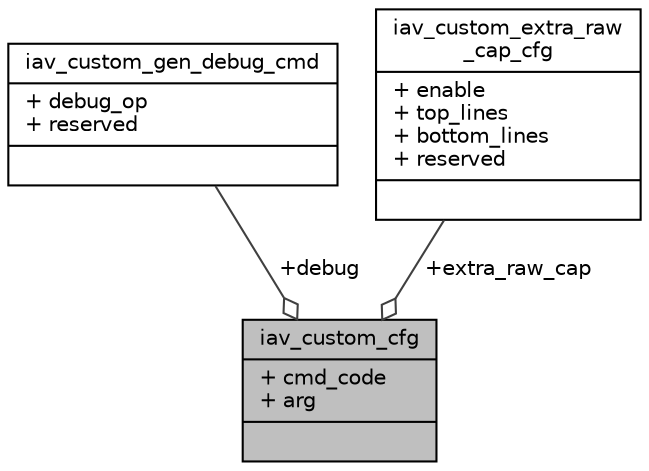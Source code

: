 digraph "iav_custom_cfg"
{
 // INTERACTIVE_SVG=YES
 // LATEX_PDF_SIZE
  bgcolor="transparent";
  edge [fontname="Helvetica",fontsize="10",labelfontname="Helvetica",labelfontsize="10"];
  node [fontname="Helvetica",fontsize="10",shape=record];
  Node1 [label="{iav_custom_cfg\n|+ cmd_code\l+ arg\l|}",height=0.2,width=0.4,color="black", fillcolor="grey75", style="filled", fontcolor="black",tooltip=" "];
  Node2 -> Node1 [color="grey25",fontsize="10",style="solid",label=" +debug" ,arrowhead="odiamond",fontname="Helvetica"];
  Node2 [label="{iav_custom_gen_debug_cmd\n|+ debug_op\l+ reserved\l|}",height=0.2,width=0.4,color="black",URL="$dc/d7e/structiav__custom__gen__debug__cmd.html",tooltip=" "];
  Node3 -> Node1 [color="grey25",fontsize="10",style="solid",label=" +extra_raw_cap" ,arrowhead="odiamond",fontname="Helvetica"];
  Node3 [label="{iav_custom_extra_raw\l_cap_cfg\n|+ enable\l+ top_lines\l+ bottom_lines\l+ reserved\l|}",height=0.2,width=0.4,color="black",URL="$d3/da8/structiav__custom__extra__raw__cap__cfg.html",tooltip=" "];
}
